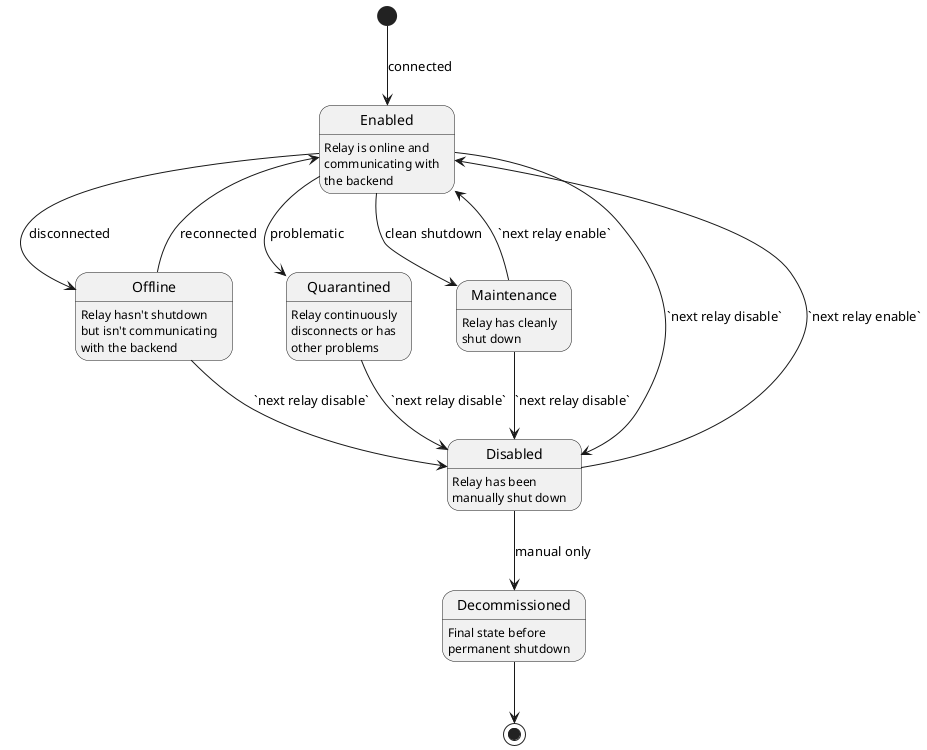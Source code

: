 @startuml
Enabled : Relay is online and\ncommunicating with\nthe backend
    Offline : Relay hasn't shutdown\nbut isn't communicating\nwith the backend
    Quarantined : Relay continuously\ndisconnects or has\nother problems
    Maintenance : Relay has cleanly\nshut down
    Disabled : Relay has been\nmanually shut down
    Decommissioned : Final state before\npermanent shutdown

    [*] --> Enabled : connected
    Enabled --> Offline : disconnected
    Offline --> Enabled : reconnected
    Offline --> Disabled : `next relay disable`
    Enabled --> Quarantined : problematic
    Enabled --> Maintenance : clean shutdown
    Enabled --> Disabled : `next relay disable`
    Maintenance --> Enabled : `next relay enable`
    Quarantined --> Disabled : `next relay disable`
    Maintenance --> Disabled : `next relay disable`
    Disabled --> Enabled : `next relay enable`
    Disabled --> Decommissioned : manual only
    Decommissioned --> [*]
@enduml

